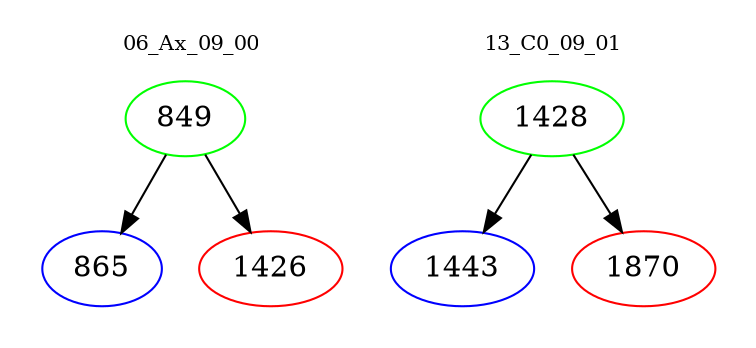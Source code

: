 digraph{
subgraph cluster_0 {
color = white
label = "06_Ax_09_00";
fontsize=10;
T0_849 [label="849", color="green"]
T0_849 -> T0_865 [color="black"]
T0_865 [label="865", color="blue"]
T0_849 -> T0_1426 [color="black"]
T0_1426 [label="1426", color="red"]
}
subgraph cluster_1 {
color = white
label = "13_C0_09_01";
fontsize=10;
T1_1428 [label="1428", color="green"]
T1_1428 -> T1_1443 [color="black"]
T1_1443 [label="1443", color="blue"]
T1_1428 -> T1_1870 [color="black"]
T1_1870 [label="1870", color="red"]
}
}
